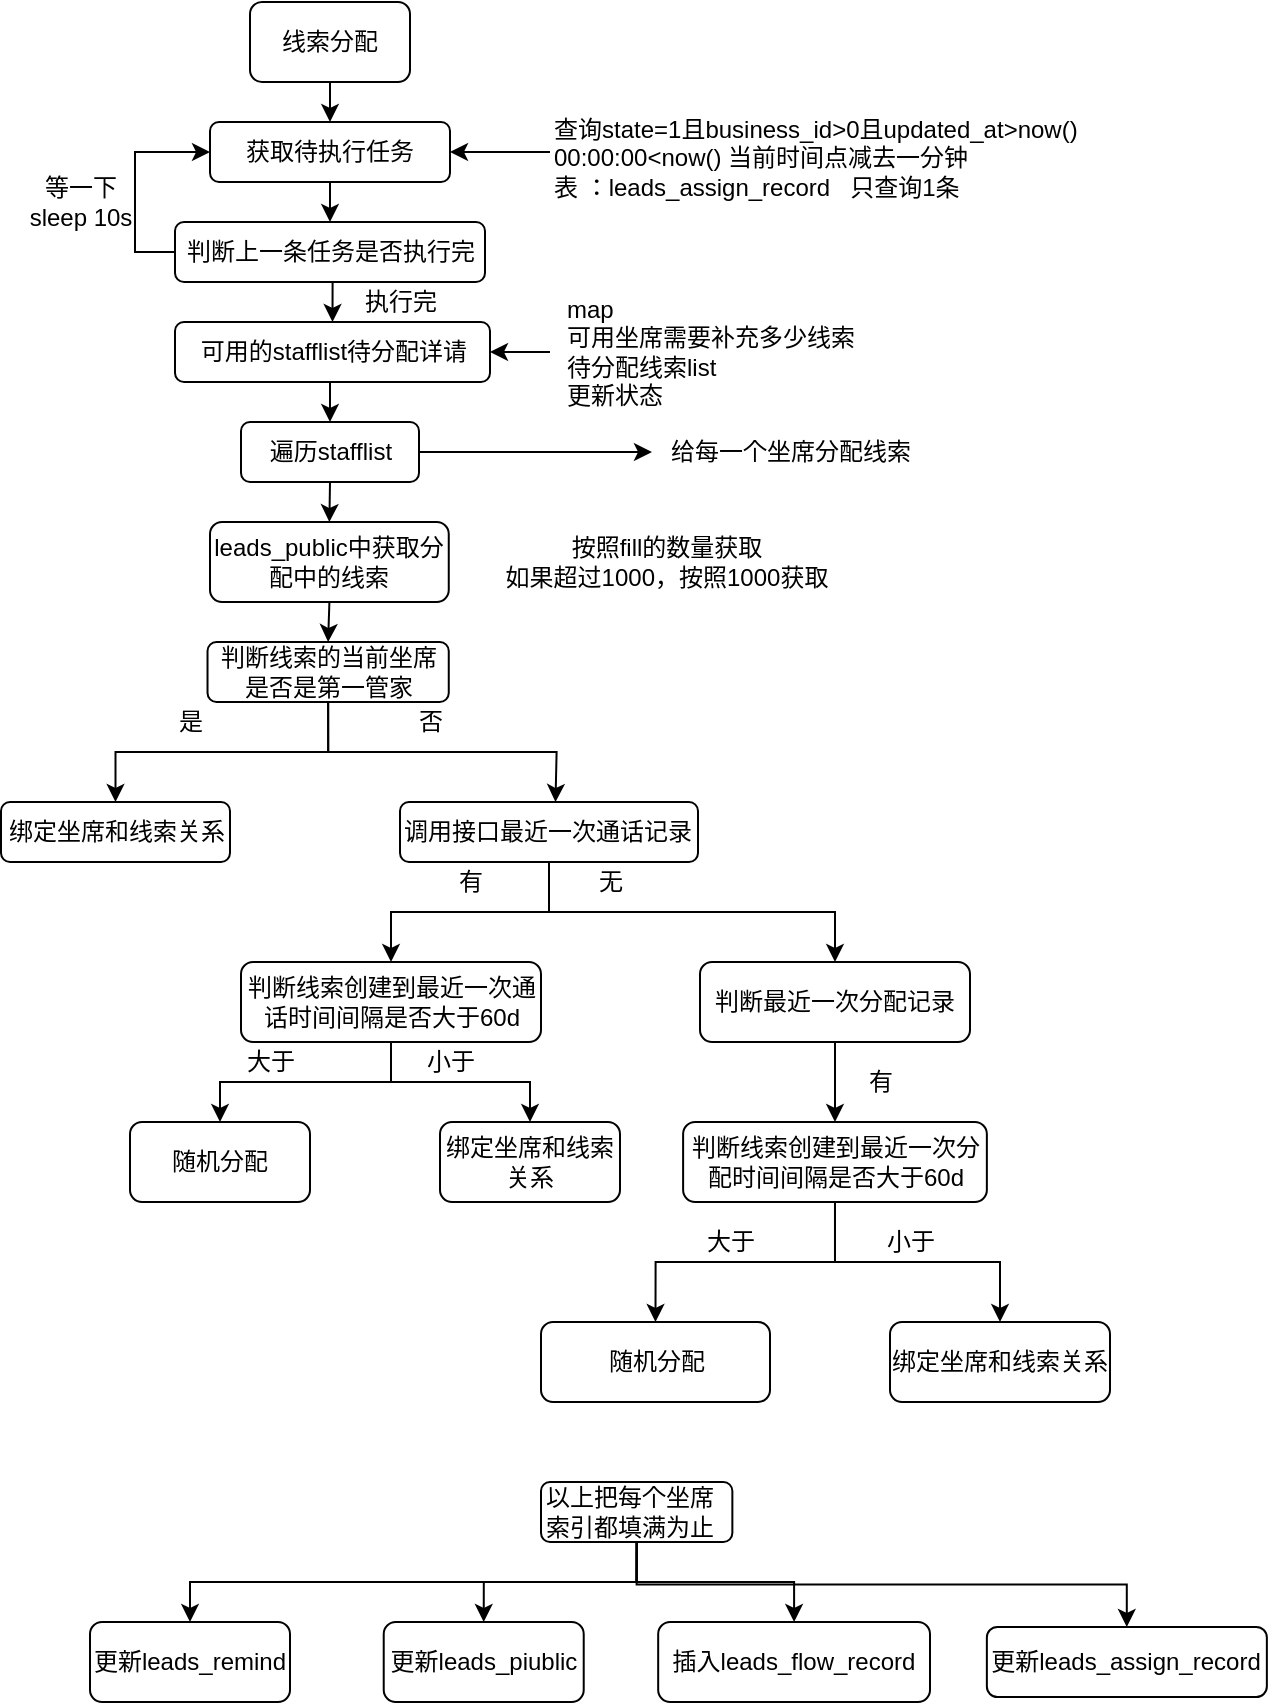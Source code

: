 <mxfile version="14.1.8" type="github">
  <diagram id="-7qso3VPwIya1xmqI1ie" name="Page-1">
    <mxGraphModel dx="946" dy="646" grid="1" gridSize="10" guides="1" tooltips="1" connect="1" arrows="1" fold="1" page="1" pageScale="1" pageWidth="1920" pageHeight="1200" math="0" shadow="0">
      <root>
        <mxCell id="0" />
        <mxCell id="1" parent="0" />
        <mxCell id="5zx6UMQ0ANoe6JO5xcOM-1" style="edgeStyle=orthogonalEdgeStyle;rounded=0;orthogonalLoop=1;jettySize=auto;html=1;exitX=0.5;exitY=1;exitDx=0;exitDy=0;" edge="1" parent="1" source="5zx6UMQ0ANoe6JO5xcOM-2">
          <mxGeometry relative="1" as="geometry">
            <mxPoint x="470" y="70" as="targetPoint" />
          </mxGeometry>
        </mxCell>
        <mxCell id="5zx6UMQ0ANoe6JO5xcOM-2" value="线索分配" style="rounded=1;whiteSpace=wrap;html=1;" vertex="1" parent="1">
          <mxGeometry x="430" y="10" width="80" height="40" as="geometry" />
        </mxCell>
        <mxCell id="5zx6UMQ0ANoe6JO5xcOM-3" style="edgeStyle=orthogonalEdgeStyle;rounded=0;orthogonalLoop=1;jettySize=auto;html=1;exitX=0.5;exitY=1;exitDx=0;exitDy=0;entryX=0.5;entryY=0;entryDx=0;entryDy=0;" edge="1" parent="1" source="5zx6UMQ0ANoe6JO5xcOM-4" target="5zx6UMQ0ANoe6JO5xcOM-9">
          <mxGeometry relative="1" as="geometry" />
        </mxCell>
        <mxCell id="5zx6UMQ0ANoe6JO5xcOM-4" value="获取待执行任务" style="rounded=1;whiteSpace=wrap;html=1;" vertex="1" parent="1">
          <mxGeometry x="410" y="70" width="120" height="30" as="geometry" />
        </mxCell>
        <mxCell id="5zx6UMQ0ANoe6JO5xcOM-5" style="edgeStyle=orthogonalEdgeStyle;rounded=0;orthogonalLoop=1;jettySize=auto;html=1;exitX=0;exitY=0.5;exitDx=0;exitDy=0;entryX=1;entryY=0.5;entryDx=0;entryDy=0;" edge="1" parent="1" source="5zx6UMQ0ANoe6JO5xcOM-6" target="5zx6UMQ0ANoe6JO5xcOM-4">
          <mxGeometry relative="1" as="geometry" />
        </mxCell>
        <mxCell id="5zx6UMQ0ANoe6JO5xcOM-6" value="查询state=1且business_id&amp;gt;0且updated_at&amp;gt;now() 00:00:00&amp;lt;now() 当前时间点减去一分钟&lt;br&gt;表 ：leads_assign_record&amp;nbsp; &amp;nbsp;只查询1条" style="text;whiteSpace=wrap;html=1;" vertex="1" parent="1">
          <mxGeometry x="580" y="60" width="300" height="50" as="geometry" />
        </mxCell>
        <mxCell id="5zx6UMQ0ANoe6JO5xcOM-8" style="edgeStyle=orthogonalEdgeStyle;rounded=0;orthogonalLoop=1;jettySize=auto;html=1;exitX=0;exitY=0.5;exitDx=0;exitDy=0;entryX=0;entryY=0.5;entryDx=0;entryDy=0;" edge="1" parent="1" source="5zx6UMQ0ANoe6JO5xcOM-9" target="5zx6UMQ0ANoe6JO5xcOM-4">
          <mxGeometry relative="1" as="geometry" />
        </mxCell>
        <mxCell id="5zx6UMQ0ANoe6JO5xcOM-14" style="edgeStyle=orthogonalEdgeStyle;rounded=0;orthogonalLoop=1;jettySize=auto;html=1;exitX=0.5;exitY=1;exitDx=0;exitDy=0;entryX=0.5;entryY=0;entryDx=0;entryDy=0;" edge="1" parent="1" source="5zx6UMQ0ANoe6JO5xcOM-9" target="5zx6UMQ0ANoe6JO5xcOM-12">
          <mxGeometry relative="1" as="geometry" />
        </mxCell>
        <mxCell id="5zx6UMQ0ANoe6JO5xcOM-9" value="判断上一条任务是否执行完" style="rounded=1;whiteSpace=wrap;html=1;" vertex="1" parent="1">
          <mxGeometry x="392.5" y="120" width="155" height="30" as="geometry" />
        </mxCell>
        <mxCell id="5zx6UMQ0ANoe6JO5xcOM-10" value="执行完" style="text;html=1;align=center;verticalAlign=middle;resizable=0;points=[];autosize=1;" vertex="1" parent="1">
          <mxGeometry x="480" y="150" width="50" height="20" as="geometry" />
        </mxCell>
        <mxCell id="5zx6UMQ0ANoe6JO5xcOM-11" value="等一下&lt;br&gt;sleep 10s" style="text;html=1;align=center;verticalAlign=middle;resizable=0;points=[];autosize=1;" vertex="1" parent="1">
          <mxGeometry x="310" y="95" width="70" height="30" as="geometry" />
        </mxCell>
        <mxCell id="5zx6UMQ0ANoe6JO5xcOM-18" style="edgeStyle=orthogonalEdgeStyle;rounded=0;orthogonalLoop=1;jettySize=auto;html=1;exitX=0.5;exitY=1;exitDx=0;exitDy=0;entryX=0.5;entryY=0;entryDx=0;entryDy=0;" edge="1" parent="1" source="5zx6UMQ0ANoe6JO5xcOM-12" target="5zx6UMQ0ANoe6JO5xcOM-17">
          <mxGeometry relative="1" as="geometry" />
        </mxCell>
        <mxCell id="5zx6UMQ0ANoe6JO5xcOM-12" value="可用的stafflist待分配详请" style="rounded=1;whiteSpace=wrap;html=1;" vertex="1" parent="1">
          <mxGeometry x="392.5" y="170" width="157.5" height="30" as="geometry" />
        </mxCell>
        <mxCell id="5zx6UMQ0ANoe6JO5xcOM-16" value="" style="edgeStyle=orthogonalEdgeStyle;rounded=0;orthogonalLoop=1;jettySize=auto;html=1;" edge="1" parent="1" source="5zx6UMQ0ANoe6JO5xcOM-15" target="5zx6UMQ0ANoe6JO5xcOM-12">
          <mxGeometry relative="1" as="geometry" />
        </mxCell>
        <mxCell id="5zx6UMQ0ANoe6JO5xcOM-15" value="&lt;div style=&quot;text-align: left&quot;&gt;&lt;span&gt;map&lt;/span&gt;&lt;/div&gt;&lt;div style=&quot;text-align: left&quot;&gt;&lt;span&gt;可用坐席需要补充多少线索&lt;/span&gt;&lt;/div&gt;&lt;div style=&quot;text-align: left&quot;&gt;&lt;span&gt;待分配线索list&lt;/span&gt;&lt;/div&gt;&lt;div style=&quot;text-align: left&quot;&gt;更新状态&lt;/div&gt;" style="text;html=1;align=center;verticalAlign=middle;resizable=0;points=[];autosize=1;" vertex="1" parent="1">
          <mxGeometry x="580" y="155" width="160" height="60" as="geometry" />
        </mxCell>
        <mxCell id="5zx6UMQ0ANoe6JO5xcOM-21" style="edgeStyle=orthogonalEdgeStyle;rounded=0;orthogonalLoop=1;jettySize=auto;html=1;exitX=0.5;exitY=1;exitDx=0;exitDy=0;entryX=0.5;entryY=0;entryDx=0;entryDy=0;" edge="1" parent="1" source="5zx6UMQ0ANoe6JO5xcOM-17" target="5zx6UMQ0ANoe6JO5xcOM-20">
          <mxGeometry relative="1" as="geometry" />
        </mxCell>
        <mxCell id="5zx6UMQ0ANoe6JO5xcOM-26" style="edgeStyle=orthogonalEdgeStyle;rounded=0;orthogonalLoop=1;jettySize=auto;html=1;entryX=0.007;entryY=0.5;entryDx=0;entryDy=0;entryPerimeter=0;" edge="1" parent="1" source="5zx6UMQ0ANoe6JO5xcOM-17" target="5zx6UMQ0ANoe6JO5xcOM-19">
          <mxGeometry relative="1" as="geometry" />
        </mxCell>
        <mxCell id="5zx6UMQ0ANoe6JO5xcOM-17" value="遍历stafflist" style="rounded=1;whiteSpace=wrap;html=1;" vertex="1" parent="1">
          <mxGeometry x="425.5" y="220" width="89" height="30" as="geometry" />
        </mxCell>
        <mxCell id="5zx6UMQ0ANoe6JO5xcOM-19" value="给每一个坐席分配线索" style="text;html=1;align=center;verticalAlign=middle;resizable=0;points=[];autosize=1;" vertex="1" parent="1">
          <mxGeometry x="630" y="225" width="140" height="20" as="geometry" />
        </mxCell>
        <mxCell id="5zx6UMQ0ANoe6JO5xcOM-30" style="edgeStyle=orthogonalEdgeStyle;rounded=0;orthogonalLoop=1;jettySize=auto;html=1;exitX=0.5;exitY=1;exitDx=0;exitDy=0;entryX=0.5;entryY=0;entryDx=0;entryDy=0;" edge="1" parent="1" source="5zx6UMQ0ANoe6JO5xcOM-20" target="5zx6UMQ0ANoe6JO5xcOM-27">
          <mxGeometry relative="1" as="geometry" />
        </mxCell>
        <mxCell id="5zx6UMQ0ANoe6JO5xcOM-20" value="leads_public中获取分配中的线索" style="rounded=1;whiteSpace=wrap;html=1;" vertex="1" parent="1">
          <mxGeometry x="410" y="270" width="119.38" height="40" as="geometry" />
        </mxCell>
        <mxCell id="5zx6UMQ0ANoe6JO5xcOM-34" style="edgeStyle=orthogonalEdgeStyle;rounded=0;orthogonalLoop=1;jettySize=auto;html=1;exitX=0.5;exitY=1;exitDx=0;exitDy=0;" edge="1" parent="1" source="5zx6UMQ0ANoe6JO5xcOM-27" target="5zx6UMQ0ANoe6JO5xcOM-33">
          <mxGeometry relative="1" as="geometry" />
        </mxCell>
        <mxCell id="5zx6UMQ0ANoe6JO5xcOM-36" style="edgeStyle=orthogonalEdgeStyle;rounded=0;orthogonalLoop=1;jettySize=auto;html=1;exitX=0.5;exitY=1;exitDx=0;exitDy=0;entryX=0.5;entryY=0;entryDx=0;entryDy=0;" edge="1" parent="1" source="5zx6UMQ0ANoe6JO5xcOM-27">
          <mxGeometry relative="1" as="geometry">
            <mxPoint x="582.75" y="410" as="targetPoint" />
          </mxGeometry>
        </mxCell>
        <mxCell id="5zx6UMQ0ANoe6JO5xcOM-27" value="判断线索的当前坐席是否是第一管家" style="rounded=1;whiteSpace=wrap;html=1;" vertex="1" parent="1">
          <mxGeometry x="408.76" y="330" width="120.62" height="30" as="geometry" />
        </mxCell>
        <mxCell id="5zx6UMQ0ANoe6JO5xcOM-33" value="绑定坐席和线索关系" style="rounded=1;whiteSpace=wrap;html=1;" vertex="1" parent="1">
          <mxGeometry x="305.5" y="410" width="114.5" height="30" as="geometry" />
        </mxCell>
        <mxCell id="5zx6UMQ0ANoe6JO5xcOM-37" value="是" style="text;html=1;align=center;verticalAlign=middle;resizable=0;points=[];autosize=1;" vertex="1" parent="1">
          <mxGeometry x="385" y="360" width="30" height="20" as="geometry" />
        </mxCell>
        <mxCell id="5zx6UMQ0ANoe6JO5xcOM-38" value="否" style="text;html=1;align=center;verticalAlign=middle;resizable=0;points=[];autosize=1;" vertex="1" parent="1">
          <mxGeometry x="505" y="360" width="30" height="20" as="geometry" />
        </mxCell>
        <mxCell id="5zx6UMQ0ANoe6JO5xcOM-42" style="edgeStyle=orthogonalEdgeStyle;rounded=0;orthogonalLoop=1;jettySize=auto;html=1;exitX=0.5;exitY=1;exitDx=0;exitDy=0;entryX=0.5;entryY=0;entryDx=0;entryDy=0;" edge="1" parent="1" source="5zx6UMQ0ANoe6JO5xcOM-39" target="5zx6UMQ0ANoe6JO5xcOM-40">
          <mxGeometry relative="1" as="geometry" />
        </mxCell>
        <mxCell id="5zx6UMQ0ANoe6JO5xcOM-43" style="edgeStyle=orthogonalEdgeStyle;rounded=0;orthogonalLoop=1;jettySize=auto;html=1;exitX=0.5;exitY=1;exitDx=0;exitDy=0;entryX=0.5;entryY=0;entryDx=0;entryDy=0;" edge="1" parent="1" source="5zx6UMQ0ANoe6JO5xcOM-39" target="5zx6UMQ0ANoe6JO5xcOM-41">
          <mxGeometry relative="1" as="geometry" />
        </mxCell>
        <mxCell id="5zx6UMQ0ANoe6JO5xcOM-39" value="调用接口最近一次通话记录" style="rounded=1;whiteSpace=wrap;html=1;align=left;" vertex="1" parent="1">
          <mxGeometry x="505" y="410" width="149" height="30" as="geometry" />
        </mxCell>
        <mxCell id="5zx6UMQ0ANoe6JO5xcOM-47" style="edgeStyle=orthogonalEdgeStyle;rounded=0;orthogonalLoop=1;jettySize=auto;html=1;exitX=0.5;exitY=1;exitDx=0;exitDy=0;entryX=0.5;entryY=0;entryDx=0;entryDy=0;" edge="1" parent="1" source="5zx6UMQ0ANoe6JO5xcOM-40" target="5zx6UMQ0ANoe6JO5xcOM-46">
          <mxGeometry relative="1" as="geometry" />
        </mxCell>
        <mxCell id="5zx6UMQ0ANoe6JO5xcOM-50" style="edgeStyle=orthogonalEdgeStyle;rounded=0;orthogonalLoop=1;jettySize=auto;html=1;exitX=0.5;exitY=1;exitDx=0;exitDy=0;entryX=0.5;entryY=0;entryDx=0;entryDy=0;" edge="1" parent="1" source="5zx6UMQ0ANoe6JO5xcOM-40" target="5zx6UMQ0ANoe6JO5xcOM-49">
          <mxGeometry relative="1" as="geometry" />
        </mxCell>
        <mxCell id="5zx6UMQ0ANoe6JO5xcOM-40" value="&lt;span&gt;判断线索创建到最近一次通话时间间隔是否大于60d&lt;/span&gt;" style="rounded=1;whiteSpace=wrap;html=1;" vertex="1" parent="1">
          <mxGeometry x="425.5" y="490" width="150" height="40" as="geometry" />
        </mxCell>
        <mxCell id="5zx6UMQ0ANoe6JO5xcOM-53" style="edgeStyle=orthogonalEdgeStyle;rounded=0;orthogonalLoop=1;jettySize=auto;html=1;exitX=0.5;exitY=1;exitDx=0;exitDy=0;entryX=0.5;entryY=0;entryDx=0;entryDy=0;" edge="1" parent="1" source="5zx6UMQ0ANoe6JO5xcOM-41" target="5zx6UMQ0ANoe6JO5xcOM-52">
          <mxGeometry relative="1" as="geometry" />
        </mxCell>
        <mxCell id="5zx6UMQ0ANoe6JO5xcOM-41" value="判断最近一次分配记录" style="rounded=1;whiteSpace=wrap;html=1;" vertex="1" parent="1">
          <mxGeometry x="655" y="490" width="135" height="40" as="geometry" />
        </mxCell>
        <mxCell id="5zx6UMQ0ANoe6JO5xcOM-44" value="有" style="text;html=1;align=center;verticalAlign=middle;resizable=0;points=[];autosize=1;" vertex="1" parent="1">
          <mxGeometry x="525" y="440" width="30" height="20" as="geometry" />
        </mxCell>
        <mxCell id="5zx6UMQ0ANoe6JO5xcOM-45" value="无" style="text;html=1;align=center;verticalAlign=middle;resizable=0;points=[];autosize=1;" vertex="1" parent="1">
          <mxGeometry x="595" y="440" width="30" height="20" as="geometry" />
        </mxCell>
        <mxCell id="5zx6UMQ0ANoe6JO5xcOM-46" value="随机分配" style="rounded=1;whiteSpace=wrap;html=1;" vertex="1" parent="1">
          <mxGeometry x="370" y="570" width="90" height="40" as="geometry" />
        </mxCell>
        <mxCell id="5zx6UMQ0ANoe6JO5xcOM-48" value="大于" style="text;html=1;align=center;verticalAlign=middle;resizable=0;points=[];autosize=1;" vertex="1" parent="1">
          <mxGeometry x="420" y="530" width="40" height="20" as="geometry" />
        </mxCell>
        <mxCell id="5zx6UMQ0ANoe6JO5xcOM-49" value="&lt;span&gt;绑定坐席和线索关系&lt;/span&gt;" style="rounded=1;whiteSpace=wrap;html=1;" vertex="1" parent="1">
          <mxGeometry x="525" y="570" width="90" height="40" as="geometry" />
        </mxCell>
        <mxCell id="5zx6UMQ0ANoe6JO5xcOM-51" value="小于" style="text;html=1;align=center;verticalAlign=middle;resizable=0;points=[];autosize=1;" vertex="1" parent="1">
          <mxGeometry x="510" y="530" width="40" height="20" as="geometry" />
        </mxCell>
        <mxCell id="5zx6UMQ0ANoe6JO5xcOM-57" style="edgeStyle=orthogonalEdgeStyle;rounded=0;orthogonalLoop=1;jettySize=auto;html=1;exitX=0.5;exitY=1;exitDx=0;exitDy=0;entryX=0.5;entryY=0;entryDx=0;entryDy=0;" edge="1" parent="1" source="5zx6UMQ0ANoe6JO5xcOM-52" target="5zx6UMQ0ANoe6JO5xcOM-54">
          <mxGeometry relative="1" as="geometry" />
        </mxCell>
        <mxCell id="5zx6UMQ0ANoe6JO5xcOM-58" style="edgeStyle=orthogonalEdgeStyle;rounded=0;orthogonalLoop=1;jettySize=auto;html=1;exitX=0.5;exitY=1;exitDx=0;exitDy=0;entryX=0.5;entryY=0;entryDx=0;entryDy=0;" edge="1" parent="1" source="5zx6UMQ0ANoe6JO5xcOM-52" target="5zx6UMQ0ANoe6JO5xcOM-55">
          <mxGeometry relative="1" as="geometry" />
        </mxCell>
        <mxCell id="5zx6UMQ0ANoe6JO5xcOM-52" value="判断线索创建到最近一次分配时间间隔是否大于60d" style="rounded=1;whiteSpace=wrap;html=1;" vertex="1" parent="1">
          <mxGeometry x="646.56" y="570" width="151.87" height="40" as="geometry" />
        </mxCell>
        <mxCell id="5zx6UMQ0ANoe6JO5xcOM-54" value="&lt;span&gt;随机分配&lt;/span&gt;" style="rounded=1;whiteSpace=wrap;html=1;" vertex="1" parent="1">
          <mxGeometry x="575.5" y="670" width="114.5" height="40" as="geometry" />
        </mxCell>
        <mxCell id="5zx6UMQ0ANoe6JO5xcOM-55" value="&lt;span&gt;绑定坐席和线索关系&lt;/span&gt;" style="rounded=1;whiteSpace=wrap;html=1;" vertex="1" parent="1">
          <mxGeometry x="750" y="670" width="110" height="40" as="geometry" />
        </mxCell>
        <mxCell id="5zx6UMQ0ANoe6JO5xcOM-56" value="有" style="text;html=1;align=center;verticalAlign=middle;resizable=0;points=[];autosize=1;" vertex="1" parent="1">
          <mxGeometry x="730" y="540" width="30" height="20" as="geometry" />
        </mxCell>
        <mxCell id="5zx6UMQ0ANoe6JO5xcOM-59" value="大于" style="text;html=1;align=center;verticalAlign=middle;resizable=0;points=[];autosize=1;" vertex="1" parent="1">
          <mxGeometry x="650" y="620" width="40" height="20" as="geometry" />
        </mxCell>
        <mxCell id="5zx6UMQ0ANoe6JO5xcOM-60" value="小于" style="text;html=1;align=center;verticalAlign=middle;resizable=0;points=[];autosize=1;" vertex="1" parent="1">
          <mxGeometry x="740" y="620" width="40" height="20" as="geometry" />
        </mxCell>
        <mxCell id="5zx6UMQ0ANoe6JO5xcOM-62" value="按照fill的数量获取&lt;br&gt;如果超过1000，按照1000获取" style="text;html=1;align=center;verticalAlign=middle;resizable=0;points=[];autosize=1;" vertex="1" parent="1">
          <mxGeometry x="547.5" y="275" width="180" height="30" as="geometry" />
        </mxCell>
        <mxCell id="5zx6UMQ0ANoe6JO5xcOM-67" style="edgeStyle=orthogonalEdgeStyle;rounded=0;orthogonalLoop=1;jettySize=auto;html=1;exitX=0.5;exitY=1;exitDx=0;exitDy=0;" edge="1" parent="1" source="5zx6UMQ0ANoe6JO5xcOM-63" target="5zx6UMQ0ANoe6JO5xcOM-64">
          <mxGeometry relative="1" as="geometry" />
        </mxCell>
        <mxCell id="5zx6UMQ0ANoe6JO5xcOM-68" style="edgeStyle=orthogonalEdgeStyle;rounded=0;orthogonalLoop=1;jettySize=auto;html=1;exitX=0.5;exitY=1;exitDx=0;exitDy=0;entryX=0.5;entryY=0;entryDx=0;entryDy=0;" edge="1" parent="1" source="5zx6UMQ0ANoe6JO5xcOM-63" target="5zx6UMQ0ANoe6JO5xcOM-65">
          <mxGeometry relative="1" as="geometry" />
        </mxCell>
        <mxCell id="5zx6UMQ0ANoe6JO5xcOM-69" style="edgeStyle=orthogonalEdgeStyle;rounded=0;orthogonalLoop=1;jettySize=auto;html=1;exitX=0.5;exitY=1;exitDx=0;exitDy=0;" edge="1" parent="1" source="5zx6UMQ0ANoe6JO5xcOM-63" target="5zx6UMQ0ANoe6JO5xcOM-66">
          <mxGeometry relative="1" as="geometry" />
        </mxCell>
        <mxCell id="5zx6UMQ0ANoe6JO5xcOM-72" style="edgeStyle=orthogonalEdgeStyle;rounded=0;orthogonalLoop=1;jettySize=auto;html=1;exitX=0.5;exitY=1;exitDx=0;exitDy=0;" edge="1" parent="1" source="5zx6UMQ0ANoe6JO5xcOM-63" target="5zx6UMQ0ANoe6JO5xcOM-70">
          <mxGeometry relative="1" as="geometry" />
        </mxCell>
        <mxCell id="5zx6UMQ0ANoe6JO5xcOM-63" value="以上把每个坐席索引都填满为止" style="rounded=1;whiteSpace=wrap;html=1;align=left;" vertex="1" parent="1">
          <mxGeometry x="575.5" y="750" width="95.68" height="30" as="geometry" />
        </mxCell>
        <mxCell id="5zx6UMQ0ANoe6JO5xcOM-64" value="更新leads_remind" style="rounded=1;whiteSpace=wrap;html=1;" vertex="1" parent="1">
          <mxGeometry x="350" y="820" width="100" height="40" as="geometry" />
        </mxCell>
        <mxCell id="5zx6UMQ0ANoe6JO5xcOM-65" value="更新leads_piublic" style="rounded=1;whiteSpace=wrap;html=1;" vertex="1" parent="1">
          <mxGeometry x="496.86" y="820" width="100" height="40" as="geometry" />
        </mxCell>
        <mxCell id="5zx6UMQ0ANoe6JO5xcOM-66" value="插入leads_flow_record" style="rounded=1;whiteSpace=wrap;html=1;" vertex="1" parent="1">
          <mxGeometry x="634.09" y="820" width="135.91" height="40" as="geometry" />
        </mxCell>
        <mxCell id="5zx6UMQ0ANoe6JO5xcOM-70" value="更新leads_assign_record" style="rounded=1;whiteSpace=wrap;html=1;" vertex="1" parent="1">
          <mxGeometry x="798.43" y="822.5" width="140" height="35" as="geometry" />
        </mxCell>
      </root>
    </mxGraphModel>
  </diagram>
</mxfile>
